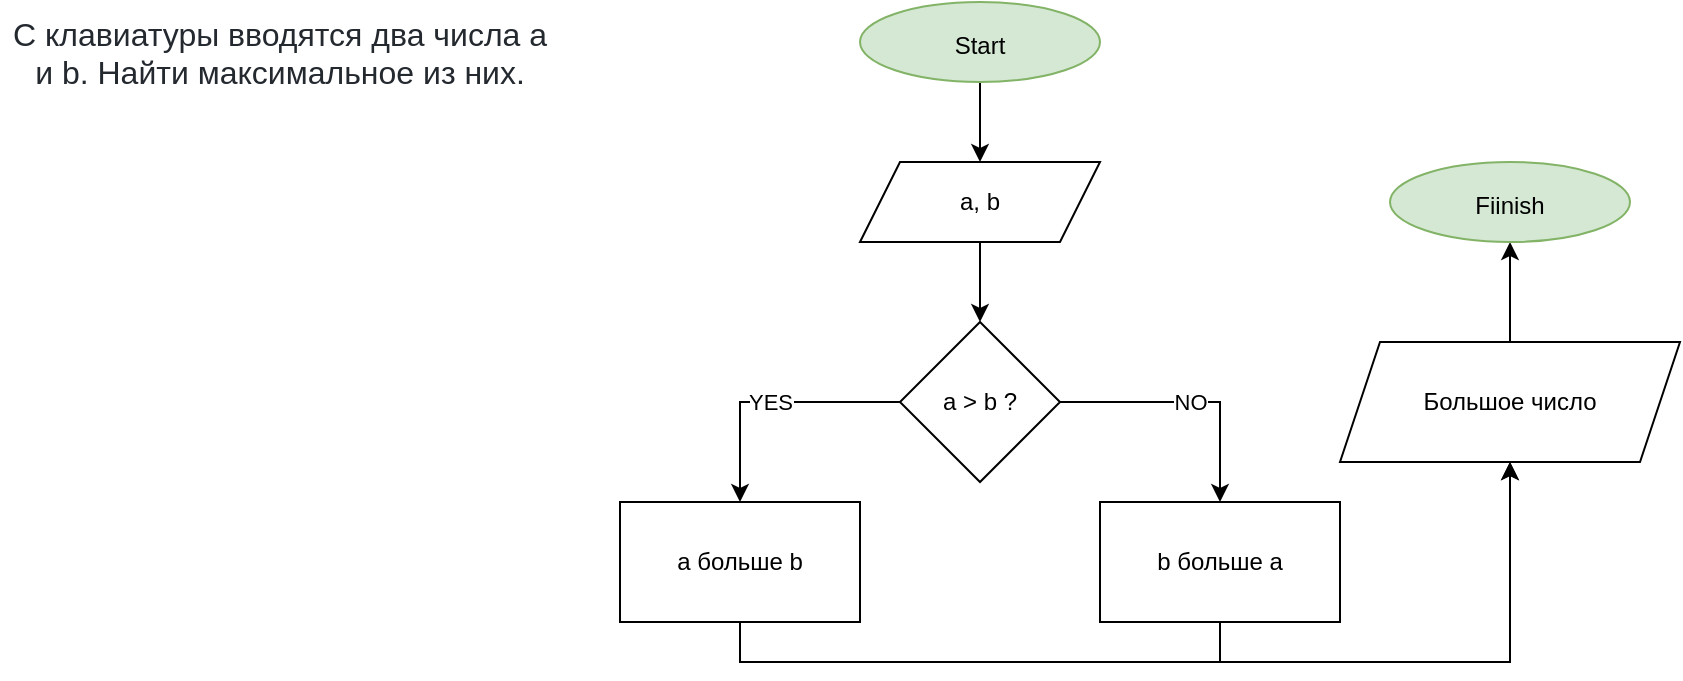 <mxfile version="19.0.3" type="device"><diagram id="O1VfCDNxnB4p5kaZbIfa" name="Страница 1"><mxGraphModel dx="1422" dy="865" grid="1" gridSize="10" guides="1" tooltips="1" connect="1" arrows="1" fold="1" page="1" pageScale="1" pageWidth="1169" pageHeight="827" math="0" shadow="0"><root><mxCell id="0"/><mxCell id="1" parent="0"/><mxCell id="Lpwygqyalj32md-gbvCE-4" value="&lt;b id=&quot;docs-internal-guid-2d31c96f-7fff-851a-b741-855f500c3188&quot; style=&quot;font-weight:normal;&quot;&gt;&lt;span style=&quot;font-size: 12pt; font-family: Arial; color: rgb(36, 41, 47); background-color: transparent; font-weight: 400; font-style: normal; font-variant: normal; text-decoration: none; vertical-align: baseline;&quot;&gt;С клавиатуры вводятся два числа a и b. Найти максимальное из них.&lt;/span&gt;&lt;/b&gt;" style="text;whiteSpace=wrap;html=1;align=center;" vertex="1" parent="1"><mxGeometry width="280" height="50" as="geometry"/></mxCell><mxCell id="Lpwygqyalj32md-gbvCE-19" style="edgeStyle=orthogonalEdgeStyle;rounded=0;orthogonalLoop=1;jettySize=auto;html=1;exitX=0.5;exitY=1;exitDx=0;exitDy=0;entryX=0.5;entryY=0;entryDx=0;entryDy=0;" edge="1" parent="1" source="Lpwygqyalj32md-gbvCE-5" target="Lpwygqyalj32md-gbvCE-6"><mxGeometry relative="1" as="geometry"/></mxCell><mxCell id="Lpwygqyalj32md-gbvCE-5" value="&lt;font style=&quot;font-size: 12px;&quot;&gt;Start&lt;/font&gt;" style="ellipse;whiteSpace=wrap;html=1;fontSize=16;fillColor=#d5e8d4;strokeColor=#82b366;" vertex="1" parent="1"><mxGeometry x="430" width="120" height="40" as="geometry"/></mxCell><mxCell id="Lpwygqyalj32md-gbvCE-18" style="edgeStyle=orthogonalEdgeStyle;rounded=0;orthogonalLoop=1;jettySize=auto;html=1;exitX=0.5;exitY=1;exitDx=0;exitDy=0;entryX=0.5;entryY=0;entryDx=0;entryDy=0;" edge="1" parent="1" source="Lpwygqyalj32md-gbvCE-6" target="Lpwygqyalj32md-gbvCE-7"><mxGeometry relative="1" as="geometry"/></mxCell><mxCell id="Lpwygqyalj32md-gbvCE-6" value="a, b" style="shape=parallelogram;perimeter=parallelogramPerimeter;whiteSpace=wrap;html=1;fixedSize=1;" vertex="1" parent="1"><mxGeometry x="430" y="80" width="120" height="40" as="geometry"/></mxCell><mxCell id="Lpwygqyalj32md-gbvCE-12" value="YES" style="edgeStyle=orthogonalEdgeStyle;rounded=0;orthogonalLoop=1;jettySize=auto;html=1;exitX=0;exitY=0.5;exitDx=0;exitDy=0;entryX=0.5;entryY=0;entryDx=0;entryDy=0;" edge="1" parent="1" source="Lpwygqyalj32md-gbvCE-7" target="Lpwygqyalj32md-gbvCE-9"><mxGeometry relative="1" as="geometry"/></mxCell><mxCell id="Lpwygqyalj32md-gbvCE-13" value="NO" style="edgeStyle=orthogonalEdgeStyle;rounded=0;orthogonalLoop=1;jettySize=auto;html=1;exitX=1;exitY=0.5;exitDx=0;exitDy=0;entryX=0.5;entryY=0;entryDx=0;entryDy=0;" edge="1" parent="1" source="Lpwygqyalj32md-gbvCE-7" target="Lpwygqyalj32md-gbvCE-8"><mxGeometry relative="1" as="geometry"/></mxCell><mxCell id="Lpwygqyalj32md-gbvCE-7" value="a &amp;gt; b ?" style="rhombus;whiteSpace=wrap;html=1;" vertex="1" parent="1"><mxGeometry x="450" y="160" width="80" height="80" as="geometry"/></mxCell><mxCell id="Lpwygqyalj32md-gbvCE-15" style="edgeStyle=orthogonalEdgeStyle;rounded=0;orthogonalLoop=1;jettySize=auto;html=1;exitX=0.5;exitY=1;exitDx=0;exitDy=0;entryX=0.5;entryY=1;entryDx=0;entryDy=0;" edge="1" parent="1" source="Lpwygqyalj32md-gbvCE-8" target="Lpwygqyalj32md-gbvCE-11"><mxGeometry relative="1" as="geometry"><mxPoint x="810" y="230" as="targetPoint"/></mxGeometry></mxCell><mxCell id="Lpwygqyalj32md-gbvCE-8" value="b больше a" style="rounded=0;whiteSpace=wrap;html=1;" vertex="1" parent="1"><mxGeometry x="550" y="250" width="120" height="60" as="geometry"/></mxCell><mxCell id="Lpwygqyalj32md-gbvCE-14" style="edgeStyle=orthogonalEdgeStyle;rounded=0;orthogonalLoop=1;jettySize=auto;html=1;exitX=0.5;exitY=1;exitDx=0;exitDy=0;entryX=0.5;entryY=1;entryDx=0;entryDy=0;" edge="1" parent="1" source="Lpwygqyalj32md-gbvCE-9" target="Lpwygqyalj32md-gbvCE-11"><mxGeometry relative="1" as="geometry"/></mxCell><mxCell id="Lpwygqyalj32md-gbvCE-9" value="a больше b" style="rounded=0;whiteSpace=wrap;html=1;" vertex="1" parent="1"><mxGeometry x="310" y="250" width="120" height="60" as="geometry"/></mxCell><mxCell id="Lpwygqyalj32md-gbvCE-17" style="edgeStyle=orthogonalEdgeStyle;rounded=0;orthogonalLoop=1;jettySize=auto;html=1;exitX=0.5;exitY=0;exitDx=0;exitDy=0;entryX=0.5;entryY=1;entryDx=0;entryDy=0;" edge="1" parent="1" source="Lpwygqyalj32md-gbvCE-11" target="Lpwygqyalj32md-gbvCE-16"><mxGeometry relative="1" as="geometry"/></mxCell><mxCell id="Lpwygqyalj32md-gbvCE-11" value="Большое число" style="shape=parallelogram;perimeter=parallelogramPerimeter;whiteSpace=wrap;html=1;fixedSize=1;" vertex="1" parent="1"><mxGeometry x="670" y="170" width="170" height="60" as="geometry"/></mxCell><mxCell id="Lpwygqyalj32md-gbvCE-16" value="&lt;font style=&quot;font-size: 12px;&quot;&gt;Fiinish&lt;/font&gt;" style="ellipse;whiteSpace=wrap;html=1;fontSize=16;fillColor=#d5e8d4;strokeColor=#82b366;" vertex="1" parent="1"><mxGeometry x="695" y="80" width="120" height="40" as="geometry"/></mxCell></root></mxGraphModel></diagram></mxfile>